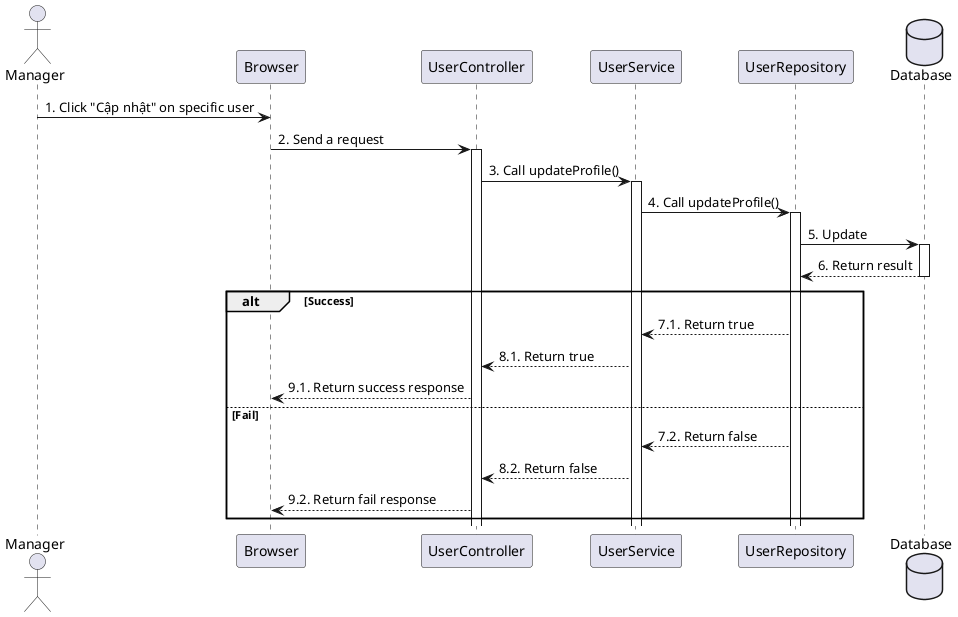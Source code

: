 @startuml

actor Manager as user 

participant Browser as a
participant UserController as b 
participant UserService as c 
participant UserRepository as d 
database Database as e 

user -> a: 1. Click "Cập nhật" on specific user
a -> b++: 2. Send a request  
b -> c++: 3. Call updateProfile()
c -> d++: 4. Call updateProfile()
d -> e++: 5. Update
e --> d--: 6. Return result
alt Success
    d --> c: 7.1. Return true
    c --> b: 8.1. Return true
    b --> a: 9.1. Return success response
else Fail 
    d --> c: 7.2. Return false
    c --> b: 8.2. Return false
    b --> a: 9.2. Return fail response
end 
@enduml